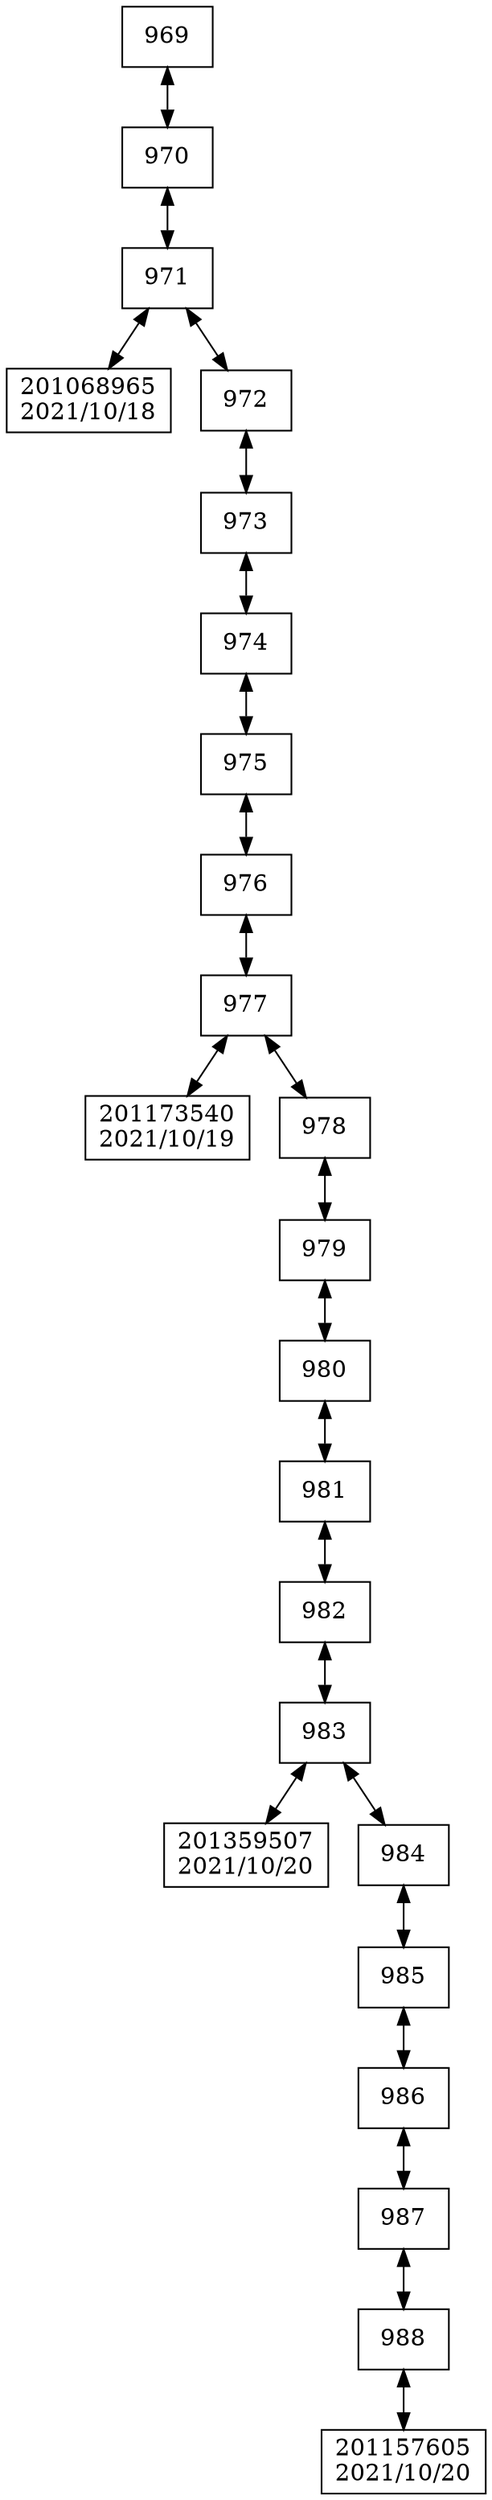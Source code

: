 digraph G{
 rankdir = TB; 
node [shape=box]; 
compound=true; 
"969"[label="969"];
"970"[label="970"];
"971"[label="971"];
"201068965"[label="201068965
2021/10/18"];
"972"[label="972"];
"973"[label="973"];
"974"[label="974"];
"975"[label="975"];
"976"[label="976"];
"977"[label="977"];
"201173540"[label="201173540
2021/10/19"];
"978"[label="978"];
"979"[label="979"];
"980"[label="980"];
"981"[label="981"];
"982"[label="982"];
"983"[label="983"];
"201359507"[label="201359507
2021/10/20"];
"984"[label="984"];
"985"[label="985"];
"986"[label="986"];
"987"[label="987"];
"988"[label="988"];
"201157605"[label="201157605
2021/10/20"];
"969" -> "970"[dir="both"];
"970" -> "971"[dir="both"];
"971" -> "201068965"[dir="both"];
"971" -> "972"[dir="both"];
"972" -> "973"[dir="both"];
"973" -> "974"[dir="both"];
"974" -> "975"[dir="both"];
"975" -> "976"[dir="both"];
"976" -> "977"[dir="both"];
"977" -> "201173540"[dir="both"];
"977" -> "978"[dir="both"];
"978" -> "979"[dir="both"];
"979" -> "980"[dir="both"];
"980" -> "981"[dir="both"];
"981" -> "982"[dir="both"];
"982" -> "983"[dir="both"];
"983" -> "201359507"[dir="both"];
"983" -> "984"[dir="both"];
"984" -> "985"[dir="both"];
"985" -> "986"[dir="both"];
"986" -> "987"[dir="both"];
"987" -> "988"[dir="both"];
"988" -> "201157605"[dir="both"];

}

